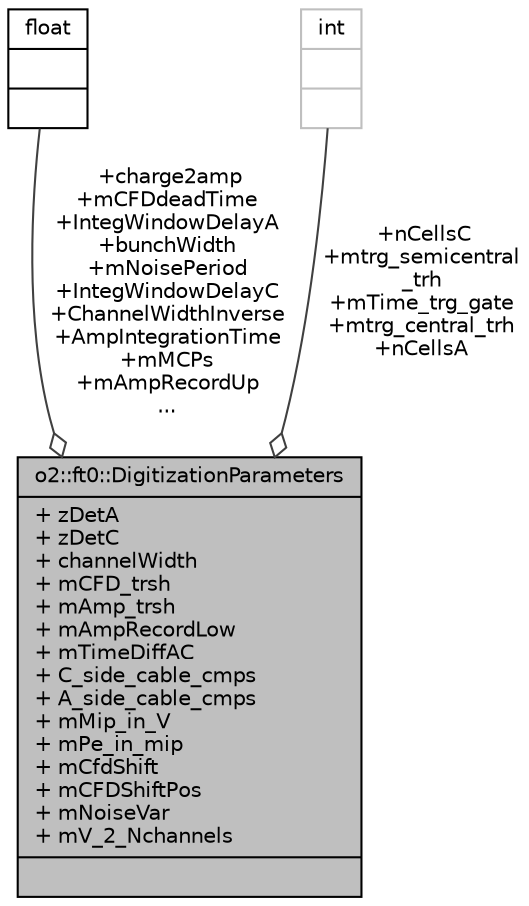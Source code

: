 digraph "o2::ft0::DigitizationParameters"
{
 // INTERACTIVE_SVG=YES
  bgcolor="transparent";
  edge [fontname="Helvetica",fontsize="10",labelfontname="Helvetica",labelfontsize="10"];
  node [fontname="Helvetica",fontsize="10",shape=record];
  Node1 [label="{o2::ft0::DigitizationParameters\n|+ zDetA\l+ zDetC\l+ channelWidth\l+ mCFD_trsh\l+ mAmp_trsh\l+ mAmpRecordLow\l+ mTimeDiffAC\l+ C_side_cable_cmps\l+ A_side_cable_cmps\l+ mMip_in_V\l+ mPe_in_mip\l+ mCfdShift\l+ mCFDShiftPos\l+ mNoiseVar\l+ mV_2_Nchannels\l|}",height=0.2,width=0.4,color="black", fillcolor="grey75", style="filled", fontcolor="black"];
  Node2 -> Node1 [color="grey25",fontsize="10",style="solid",label=" +charge2amp\n+mCFDdeadTime\n+IntegWindowDelayA\n+bunchWidth\n+mNoisePeriod\n+IntegWindowDelayC\n+ChannelWidthInverse\n+AmpIntegrationTime\n+mMCPs\n+mAmpRecordUp\n..." ,arrowhead="odiamond",fontname="Helvetica"];
  Node2 [label="{float\n||}",height=0.2,width=0.4,color="black",URL="$d4/dc3/classfloat.html"];
  Node3 -> Node1 [color="grey25",fontsize="10",style="solid",label=" +nCellsC\n+mtrg_semicentral\l_trh\n+mTime_trg_gate\n+mtrg_central_trh\n+nCellsA" ,arrowhead="odiamond",fontname="Helvetica"];
  Node3 [label="{int\n||}",height=0.2,width=0.4,color="grey75"];
}
